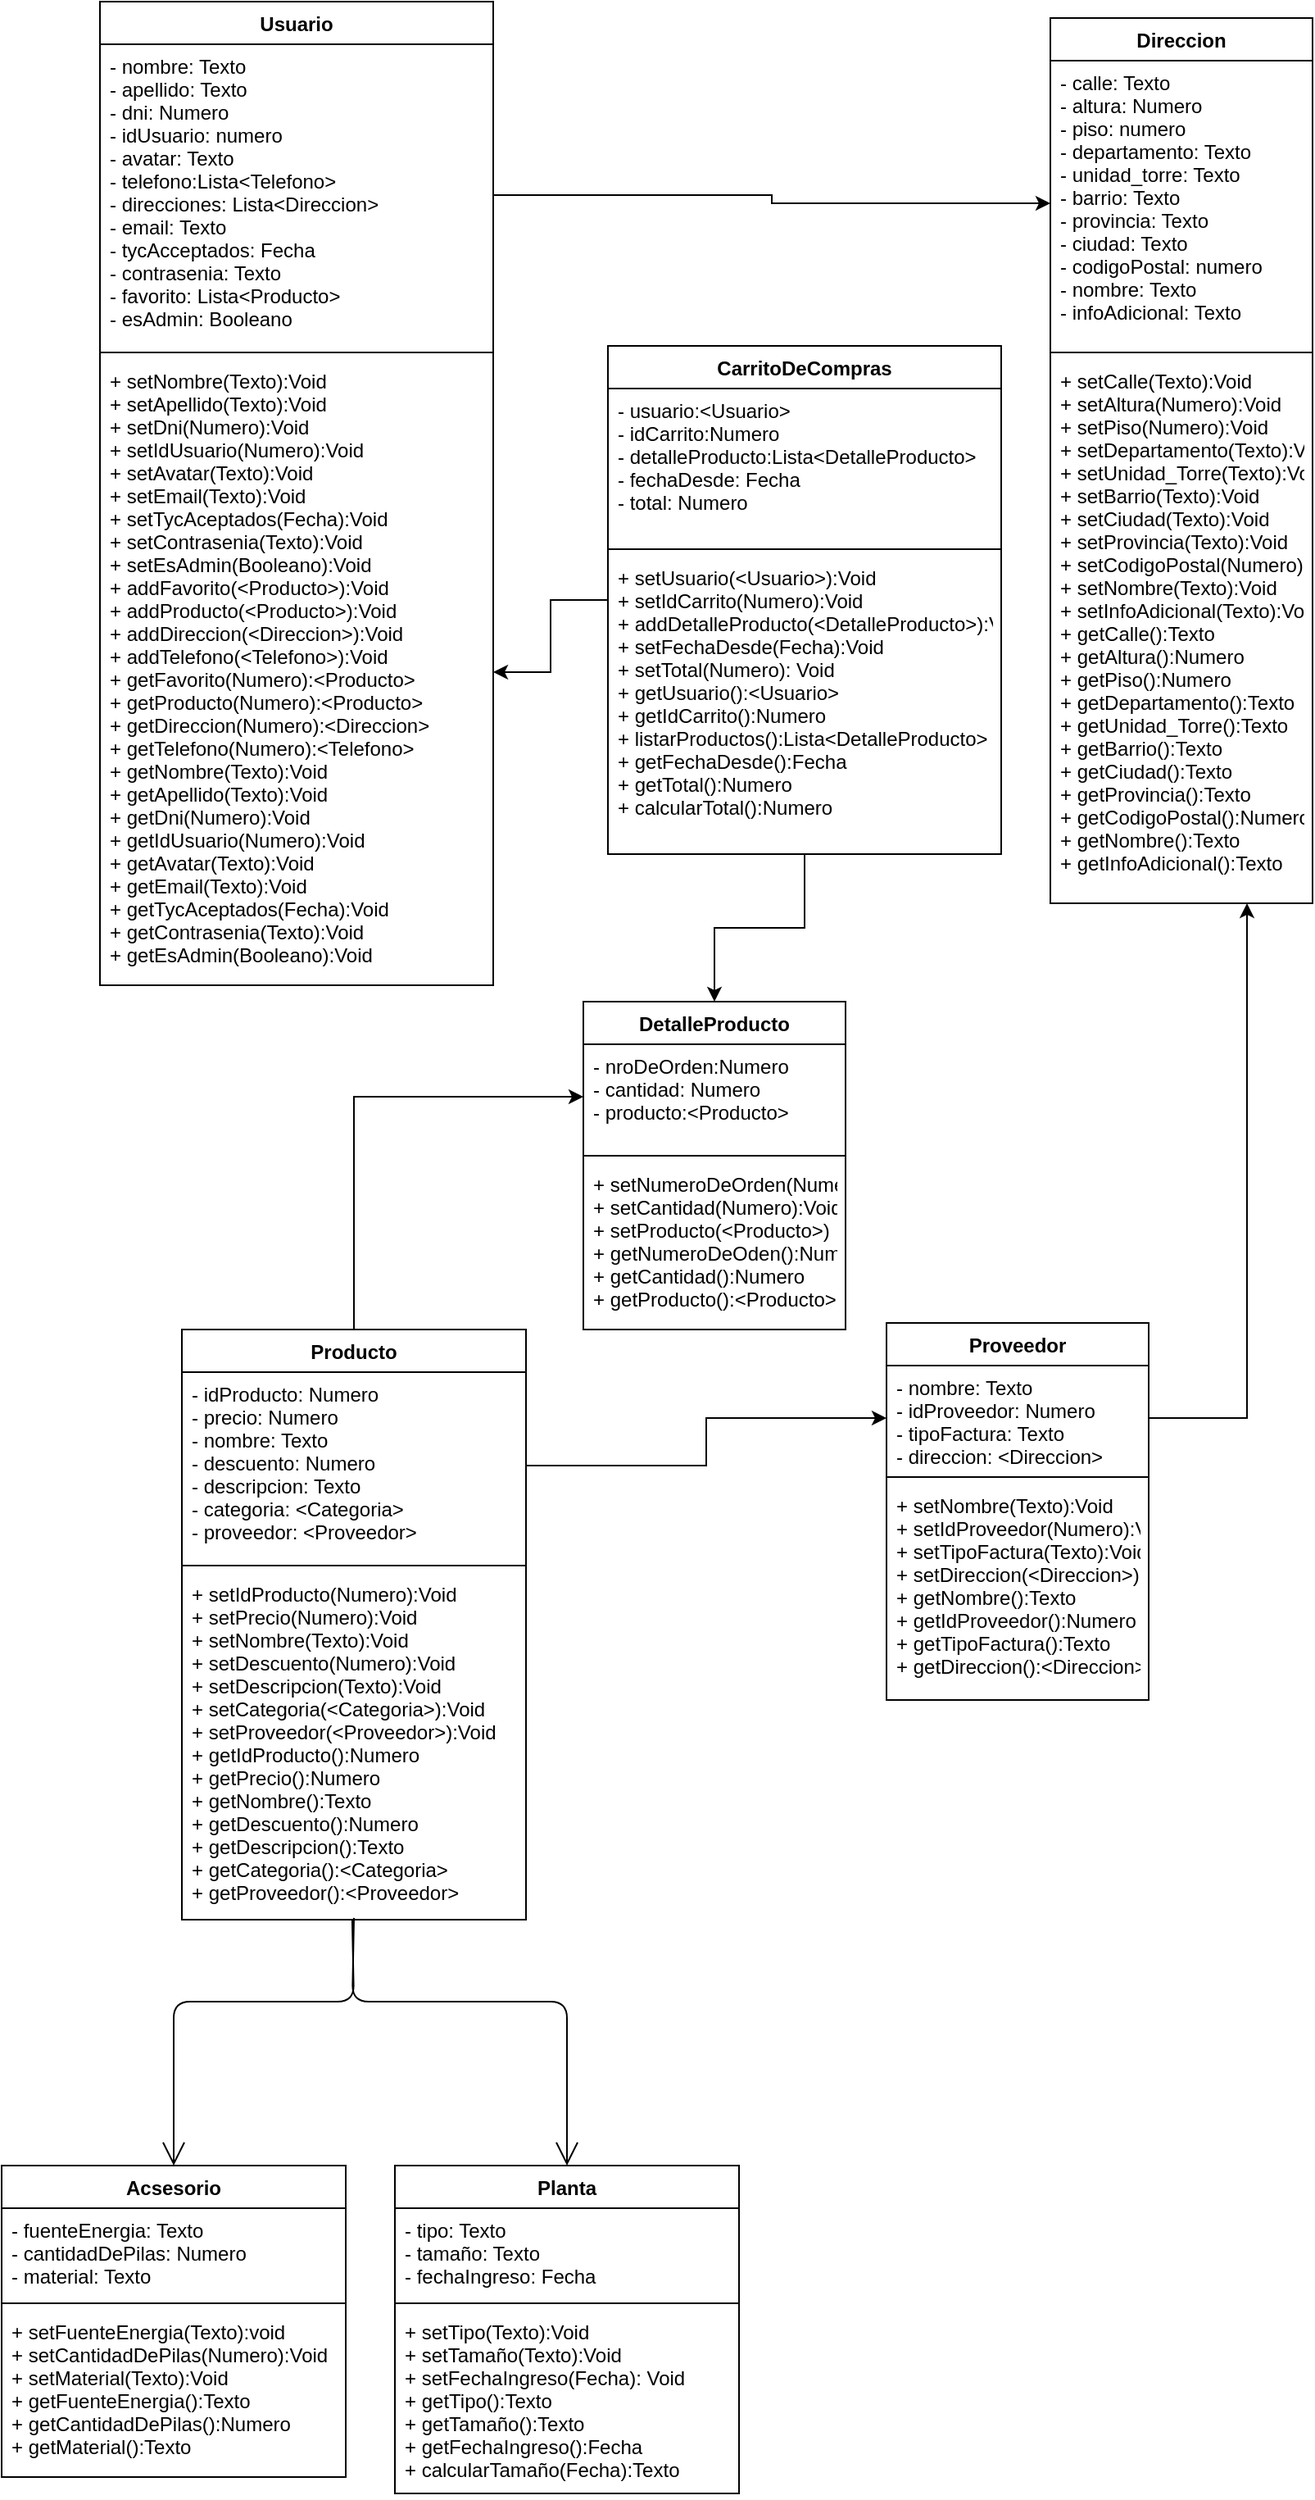 <mxfile version="12.1.0" type="device" pages="1"><diagram id="jcC5Ia07D9szdRkzn2AE" name="Page-1"><mxGraphModel dx="1005" dy="547" grid="1" gridSize="10" guides="1" tooltips="1" connect="1" arrows="1" fold="1" page="1" pageScale="1" pageWidth="827" pageHeight="1169" math="0" shadow="0"><root><mxCell id="0"/><mxCell id="1" parent="0"/><mxCell id="ZYW52_Q9GusGVNkZc46J-1" value="Usuario" style="swimlane;fontStyle=1;align=center;verticalAlign=top;childLayout=stackLayout;horizontal=1;startSize=26;horizontalStack=0;resizeParent=1;resizeParentMax=0;resizeLast=0;collapsible=1;marginBottom=0;" vertex="1" parent="1"><mxGeometry x="290" y="110" width="240" height="600" as="geometry"/></mxCell><mxCell id="ZYW52_Q9GusGVNkZc46J-2" value="- nombre: Texto&#xA;- apellido: Texto&#xA;- dni: Numero&#xA;- idUsuario: numero&#xA;- avatar: Texto&#xA;- telefono:Lista&lt;Telefono&gt;&#xA;- direcciones: Lista&lt;Direccion&gt;&#xA;- email: Texto&#xA;- tycAcceptados: Fecha&#xA;- contrasenia: Texto&#xA;- favorito: Lista&lt;Producto&gt;&#xA;- esAdmin: Booleano&#xA;&#xA;&#xA;&#xA;&#xA;" style="text;strokeColor=none;fillColor=none;align=left;verticalAlign=top;spacingLeft=4;spacingRight=4;overflow=hidden;rotatable=0;points=[[0,0.5],[1,0.5]];portConstraint=eastwest;" vertex="1" parent="ZYW52_Q9GusGVNkZc46J-1"><mxGeometry y="26" width="240" height="184" as="geometry"/></mxCell><mxCell id="ZYW52_Q9GusGVNkZc46J-3" value="" style="line;strokeWidth=1;fillColor=none;align=left;verticalAlign=middle;spacingTop=-1;spacingLeft=3;spacingRight=3;rotatable=0;labelPosition=right;points=[];portConstraint=eastwest;" vertex="1" parent="ZYW52_Q9GusGVNkZc46J-1"><mxGeometry y="210" width="240" height="8" as="geometry"/></mxCell><mxCell id="ZYW52_Q9GusGVNkZc46J-4" value="+ setNombre(Texto):Void&#xA;+ setApellido(Texto):Void&#xA;+ setDni(Numero):Void&#xA;+ setIdUsuario(Numero):Void&#xA;+ setAvatar(Texto):Void&#xA;+ setEmail(Texto):Void&#xA;+ setTycAceptados(Fecha):Void&#xA;+ setContrasenia(Texto):Void&#xA;+ setEsAdmin(Booleano):Void&#xA;+ addFavorito(&lt;Producto&gt;):Void&#xA;+ addProducto(&lt;Producto&gt;):Void&#xA;+ addDireccion(&lt;Direccion&gt;):Void&#xA;+ addTelefono(&lt;Telefono&gt;):Void&#xA;+ getFavorito(Numero):&lt;Producto&gt;&#xA;+ getProducto(Numero):&lt;Producto&gt;&#xA;+ getDireccion(Numero):&lt;Direccion&gt;&#xA;+ getTelefono(Numero):&lt;Telefono&gt;&#xA;+ getNombre(Texto):Void&#xA;+ getApellido(Texto):Void&#xA;+ getDni(Numero):Void&#xA;+ getIdUsuario(Numero):Void&#xA;+ getAvatar(Texto):Void&#xA;+ getEmail(Texto):Void&#xA;+ getTycAceptados(Fecha):Void&#xA;+ getContrasenia(Texto):Void&#xA;+ getEsAdmin(Booleano):Void" style="text;strokeColor=none;fillColor=none;align=left;verticalAlign=top;spacingLeft=4;spacingRight=4;overflow=hidden;rotatable=0;points=[[0,0.5],[1,0.5]];portConstraint=eastwest;" vertex="1" parent="ZYW52_Q9GusGVNkZc46J-1"><mxGeometry y="218" width="240" height="382" as="geometry"/></mxCell><mxCell id="ZYW52_Q9GusGVNkZc46J-5" value="Direccion" style="swimlane;fontStyle=1;align=center;verticalAlign=top;childLayout=stackLayout;horizontal=1;startSize=26;horizontalStack=0;resizeParent=1;resizeParentMax=0;resizeLast=0;collapsible=1;marginBottom=0;" vertex="1" parent="1"><mxGeometry x="870" y="120" width="160" height="540" as="geometry"/></mxCell><mxCell id="ZYW52_Q9GusGVNkZc46J-6" value="- calle: Texto&#xA;- altura: Numero&#xA;- piso: numero&#xA;- departamento: Texto&#xA;- unidad_torre: Texto&#xA;- barrio: Texto&#xA;- provincia: Texto&#xA;- ciudad: Texto&#xA;- codigoPostal: numero&#xA;- nombre: Texto&#xA;- infoAdicional: Texto" style="text;strokeColor=none;fillColor=none;align=left;verticalAlign=top;spacingLeft=4;spacingRight=4;overflow=hidden;rotatable=0;points=[[0,0.5],[1,0.5]];portConstraint=eastwest;" vertex="1" parent="ZYW52_Q9GusGVNkZc46J-5"><mxGeometry y="26" width="160" height="174" as="geometry"/></mxCell><mxCell id="ZYW52_Q9GusGVNkZc46J-7" value="" style="line;strokeWidth=1;fillColor=none;align=left;verticalAlign=middle;spacingTop=-1;spacingLeft=3;spacingRight=3;rotatable=0;labelPosition=right;points=[];portConstraint=eastwest;" vertex="1" parent="ZYW52_Q9GusGVNkZc46J-5"><mxGeometry y="200" width="160" height="8" as="geometry"/></mxCell><mxCell id="ZYW52_Q9GusGVNkZc46J-8" value="+ setCalle(Texto):Void&#xA;+ setAltura(Numero):Void&#xA;+ setPiso(Numero):Void&#xA;+ setDepartamento(Texto):Void&#xA;+ setUnidad_Torre(Texto):Void&#xA;+ setBarrio(Texto):Void&#xA;+ setCiudad(Texto):Void&#xA;+ setProvincia(Texto):Void&#xA;+ setCodigoPostal(Numero):Void&#xA;+ setNombre(Texto):Void&#xA;+ setInfoAdicional(Texto):Void&#xA;+ getCalle():Texto&#xA;+ getAltura():Numero&#xA;+ getPiso():Numero&#xA;+ getDepartamento():Texto&#xA;+ getUnidad_Torre():Texto&#xA;+ getBarrio():Texto&#xA;+ getCiudad():Texto&#xA;+ getProvincia():Texto&#xA;+ getCodigoPostal():Numero&#xA;+ getNombre():Texto&#xA;+ getInfoAdicional():Texto" style="text;strokeColor=none;fillColor=none;align=left;verticalAlign=top;spacingLeft=4;spacingRight=4;overflow=hidden;rotatable=0;points=[[0,0.5],[1,0.5]];portConstraint=eastwest;" vertex="1" parent="ZYW52_Q9GusGVNkZc46J-5"><mxGeometry y="208" width="160" height="332" as="geometry"/></mxCell><mxCell id="ZYW52_Q9GusGVNkZc46J-43" style="edgeStyle=orthogonalEdgeStyle;rounded=0;orthogonalLoop=1;jettySize=auto;html=1;" edge="1" parent="1" source="ZYW52_Q9GusGVNkZc46J-10" target="ZYW52_Q9GusGVNkZc46J-40"><mxGeometry relative="1" as="geometry"/></mxCell><mxCell id="ZYW52_Q9GusGVNkZc46J-10" value="Producto" style="swimlane;fontStyle=1;align=center;verticalAlign=top;childLayout=stackLayout;horizontal=1;startSize=26;horizontalStack=0;resizeParent=1;resizeParentMax=0;resizeLast=0;collapsible=1;marginBottom=0;" vertex="1" parent="1"><mxGeometry x="340" y="920" width="210" height="360" as="geometry"/></mxCell><mxCell id="ZYW52_Q9GusGVNkZc46J-11" value="- idProducto: Numero&#xA;- precio: Numero&#xA;- nombre: Texto&#xA;- descuento: Numero&#xA;- descripcion: Texto&#xA;- categoria: &lt;Categoria&gt;&#xA;- proveedor: &lt;Proveedor&gt;" style="text;strokeColor=none;fillColor=none;align=left;verticalAlign=top;spacingLeft=4;spacingRight=4;overflow=hidden;rotatable=0;points=[[0,0.5],[1,0.5]];portConstraint=eastwest;" vertex="1" parent="ZYW52_Q9GusGVNkZc46J-10"><mxGeometry y="26" width="210" height="114" as="geometry"/></mxCell><mxCell id="ZYW52_Q9GusGVNkZc46J-12" value="" style="line;strokeWidth=1;fillColor=none;align=left;verticalAlign=middle;spacingTop=-1;spacingLeft=3;spacingRight=3;rotatable=0;labelPosition=right;points=[];portConstraint=eastwest;" vertex="1" parent="ZYW52_Q9GusGVNkZc46J-10"><mxGeometry y="140" width="210" height="8" as="geometry"/></mxCell><mxCell id="ZYW52_Q9GusGVNkZc46J-13" value="+ setIdProducto(Numero):Void&#xA;+ setPrecio(Numero):Void&#xA;+ setNombre(Texto):Void&#xA;+ setDescuento(Numero):Void&#xA;+ setDescripcion(Texto):Void&#xA;+ setCategoria(&lt;Categoria&gt;):Void&#xA;+ setProveedor(&lt;Proveedor&gt;):Void&#xA;+ getIdProducto():Numero&#xA;+ getPrecio():Numero&#xA;+ getNombre():Texto&#xA;+ getDescuento():Numero&#xA;+ getDescripcion():Texto&#xA;+ getCategoria():&lt;Categoria&gt;&#xA;+ getProveedor():&lt;Proveedor&gt;" style="text;strokeColor=none;fillColor=none;align=left;verticalAlign=top;spacingLeft=4;spacingRight=4;overflow=hidden;rotatable=0;points=[[0,0.5],[1,0.5]];portConstraint=eastwest;" vertex="1" parent="ZYW52_Q9GusGVNkZc46J-10"><mxGeometry y="148" width="210" height="212" as="geometry"/></mxCell><mxCell id="ZYW52_Q9GusGVNkZc46J-15" value="Planta" style="swimlane;fontStyle=1;align=center;verticalAlign=top;childLayout=stackLayout;horizontal=1;startSize=26;horizontalStack=0;resizeParent=1;resizeParentMax=0;resizeLast=0;collapsible=1;marginBottom=0;" vertex="1" parent="1"><mxGeometry x="470" y="1430" width="210" height="200" as="geometry"/></mxCell><mxCell id="ZYW52_Q9GusGVNkZc46J-16" value="- tipo: Texto&#xA;- tamaño: Texto&#xA;- fechaIngreso: Fecha" style="text;strokeColor=none;fillColor=none;align=left;verticalAlign=top;spacingLeft=4;spacingRight=4;overflow=hidden;rotatable=0;points=[[0,0.5],[1,0.5]];portConstraint=eastwest;" vertex="1" parent="ZYW52_Q9GusGVNkZc46J-15"><mxGeometry y="26" width="210" height="54" as="geometry"/></mxCell><mxCell id="ZYW52_Q9GusGVNkZc46J-17" value="" style="line;strokeWidth=1;fillColor=none;align=left;verticalAlign=middle;spacingTop=-1;spacingLeft=3;spacingRight=3;rotatable=0;labelPosition=right;points=[];portConstraint=eastwest;" vertex="1" parent="ZYW52_Q9GusGVNkZc46J-15"><mxGeometry y="80" width="210" height="8" as="geometry"/></mxCell><mxCell id="ZYW52_Q9GusGVNkZc46J-18" value="+ setTipo(Texto):Void&#xA;+ setTamaño(Texto):Void&#xA;+ setFechaIngreso(Fecha): Void&#xA;+ getTipo():Texto&#xA;+ getTamaño():Texto&#xA;+ getFechaIngreso():Fecha&#xA;+ calcularTamaño(Fecha):Texto" style="text;strokeColor=none;fillColor=none;align=left;verticalAlign=top;spacingLeft=4;spacingRight=4;overflow=hidden;rotatable=0;points=[[0,0.5],[1,0.5]];portConstraint=eastwest;" vertex="1" parent="ZYW52_Q9GusGVNkZc46J-15"><mxGeometry y="88" width="210" height="112" as="geometry"/></mxCell><mxCell id="ZYW52_Q9GusGVNkZc46J-19" value="Acsesorio" style="swimlane;fontStyle=1;align=center;verticalAlign=top;childLayout=stackLayout;horizontal=1;startSize=26;horizontalStack=0;resizeParent=1;resizeParentMax=0;resizeLast=0;collapsible=1;marginBottom=0;" vertex="1" parent="1"><mxGeometry x="230" y="1430" width="210" height="190" as="geometry"/></mxCell><mxCell id="ZYW52_Q9GusGVNkZc46J-20" value="- fuenteEnergia: Texto&#xA;- cantidadDePilas: Numero&#xA;- material: Texto" style="text;strokeColor=none;fillColor=none;align=left;verticalAlign=top;spacingLeft=4;spacingRight=4;overflow=hidden;rotatable=0;points=[[0,0.5],[1,0.5]];portConstraint=eastwest;" vertex="1" parent="ZYW52_Q9GusGVNkZc46J-19"><mxGeometry y="26" width="210" height="54" as="geometry"/></mxCell><mxCell id="ZYW52_Q9GusGVNkZc46J-21" value="" style="line;strokeWidth=1;fillColor=none;align=left;verticalAlign=middle;spacingTop=-1;spacingLeft=3;spacingRight=3;rotatable=0;labelPosition=right;points=[];portConstraint=eastwest;" vertex="1" parent="ZYW52_Q9GusGVNkZc46J-19"><mxGeometry y="80" width="210" height="8" as="geometry"/></mxCell><mxCell id="ZYW52_Q9GusGVNkZc46J-22" value="+ setFuenteEnergia(Texto):void&#xA;+ setCantidadDePilas(Numero):Void&#xA;+ setMaterial(Texto):Void&#xA;+ getFuenteEnergia():Texto&#xA;+ getCantidadDePilas():Numero&#xA;+ getMaterial():Texto" style="text;strokeColor=none;fillColor=none;align=left;verticalAlign=top;spacingLeft=4;spacingRight=4;overflow=hidden;rotatable=0;points=[[0,0.5],[1,0.5]];portConstraint=eastwest;" vertex="1" parent="ZYW52_Q9GusGVNkZc46J-19"><mxGeometry y="88" width="210" height="102" as="geometry"/></mxCell><mxCell id="ZYW52_Q9GusGVNkZc46J-23" style="edgeStyle=orthogonalEdgeStyle;rounded=0;orthogonalLoop=1;jettySize=auto;html=1;entryX=0;entryY=0.5;entryDx=0;entryDy=0;" edge="1" parent="1" source="ZYW52_Q9GusGVNkZc46J-2" target="ZYW52_Q9GusGVNkZc46J-6"><mxGeometry relative="1" as="geometry"/></mxCell><mxCell id="ZYW52_Q9GusGVNkZc46J-27" value="" style="endArrow=open;endFill=1;endSize=12;html=1;entryX=0.5;entryY=0;entryDx=0;entryDy=0;exitX=0.495;exitY=1;exitDx=0;exitDy=0;exitPerimeter=0;" edge="1" parent="1" source="ZYW52_Q9GusGVNkZc46J-13" target="ZYW52_Q9GusGVNkZc46J-19"><mxGeometry width="160" relative="1" as="geometry"><mxPoint x="440" y="1280" as="sourcePoint"/><mxPoint x="390" y="1600" as="targetPoint"/><Array as="points"><mxPoint x="445" y="1330"/><mxPoint x="335" y="1330"/></Array></mxGeometry></mxCell><mxCell id="ZYW52_Q9GusGVNkZc46J-28" value="" style="endArrow=open;endFill=1;endSize=12;html=1;exitX=0.5;exitY=0.995;exitDx=0;exitDy=0;exitPerimeter=0;entryX=0.5;entryY=0;entryDx=0;entryDy=0;" edge="1" parent="1" source="ZYW52_Q9GusGVNkZc46J-13" target="ZYW52_Q9GusGVNkZc46J-15"><mxGeometry width="160" relative="1" as="geometry"><mxPoint x="423.95" y="1407.06" as="sourcePoint"/><mxPoint x="380" y="1640" as="targetPoint"/><Array as="points"><mxPoint x="444" y="1330"/><mxPoint x="575" y="1330"/></Array></mxGeometry></mxCell><mxCell id="ZYW52_Q9GusGVNkZc46J-29" value="Proveedor" style="swimlane;fontStyle=1;align=center;verticalAlign=top;childLayout=stackLayout;horizontal=1;startSize=26;horizontalStack=0;resizeParent=1;resizeParentMax=0;resizeLast=0;collapsible=1;marginBottom=0;" vertex="1" parent="1"><mxGeometry x="770" y="916" width="160" height="230" as="geometry"/></mxCell><mxCell id="ZYW52_Q9GusGVNkZc46J-30" value="- nombre: Texto&#xA;- idProveedor: Numero&#xA;- tipoFactura: Texto&#xA;- direccion: &lt;Direccion&gt;" style="text;strokeColor=none;fillColor=none;align=left;verticalAlign=top;spacingLeft=4;spacingRight=4;overflow=hidden;rotatable=0;points=[[0,0.5],[1,0.5]];portConstraint=eastwest;" vertex="1" parent="ZYW52_Q9GusGVNkZc46J-29"><mxGeometry y="26" width="160" height="64" as="geometry"/></mxCell><mxCell id="ZYW52_Q9GusGVNkZc46J-31" value="" style="line;strokeWidth=1;fillColor=none;align=left;verticalAlign=middle;spacingTop=-1;spacingLeft=3;spacingRight=3;rotatable=0;labelPosition=right;points=[];portConstraint=eastwest;" vertex="1" parent="ZYW52_Q9GusGVNkZc46J-29"><mxGeometry y="90" width="160" height="8" as="geometry"/></mxCell><mxCell id="ZYW52_Q9GusGVNkZc46J-32" value="+ setNombre(Texto):Void&#xA;+ setIdProveedor(Numero):Void&#xA;+ setTipoFactura(Texto):Void&#xA;+ setDireccion(&lt;Direccion&gt;):Void&#xA;+ getNombre():Texto&#xA;+ getIdProveedor():Numero&#xA;+ getTipoFactura():Texto&#xA;+ getDireccion():&lt;Direccion&gt;" style="text;strokeColor=none;fillColor=none;align=left;verticalAlign=top;spacingLeft=4;spacingRight=4;overflow=hidden;rotatable=0;points=[[0,0.5],[1,0.5]];portConstraint=eastwest;" vertex="1" parent="ZYW52_Q9GusGVNkZc46J-29"><mxGeometry y="98" width="160" height="132" as="geometry"/></mxCell><mxCell id="ZYW52_Q9GusGVNkZc46J-33" style="edgeStyle=orthogonalEdgeStyle;rounded=0;orthogonalLoop=1;jettySize=auto;html=1;" edge="1" parent="1" source="ZYW52_Q9GusGVNkZc46J-11" target="ZYW52_Q9GusGVNkZc46J-30"><mxGeometry relative="1" as="geometry"/></mxCell><mxCell id="ZYW52_Q9GusGVNkZc46J-34" style="edgeStyle=orthogonalEdgeStyle;rounded=0;orthogonalLoop=1;jettySize=auto;html=1;entryX=0.75;entryY=1;entryDx=0;entryDy=0;entryPerimeter=0;" edge="1" parent="1" source="ZYW52_Q9GusGVNkZc46J-30" target="ZYW52_Q9GusGVNkZc46J-8"><mxGeometry relative="1" as="geometry"/></mxCell><mxCell id="ZYW52_Q9GusGVNkZc46J-47" style="edgeStyle=orthogonalEdgeStyle;rounded=0;orthogonalLoop=1;jettySize=auto;html=1;entryX=0.5;entryY=0;entryDx=0;entryDy=0;" edge="1" parent="1" source="ZYW52_Q9GusGVNkZc46J-35" target="ZYW52_Q9GusGVNkZc46J-39"><mxGeometry relative="1" as="geometry"/></mxCell><mxCell id="ZYW52_Q9GusGVNkZc46J-49" style="edgeStyle=orthogonalEdgeStyle;rounded=0;orthogonalLoop=1;jettySize=auto;html=1;" edge="1" parent="1" source="ZYW52_Q9GusGVNkZc46J-35" target="ZYW52_Q9GusGVNkZc46J-4"><mxGeometry relative="1" as="geometry"/></mxCell><mxCell id="ZYW52_Q9GusGVNkZc46J-35" value="CarritoDeCompras" style="swimlane;fontStyle=1;align=center;verticalAlign=top;childLayout=stackLayout;horizontal=1;startSize=26;horizontalStack=0;resizeParent=1;resizeParentMax=0;resizeLast=0;collapsible=1;marginBottom=0;" vertex="1" parent="1"><mxGeometry x="600" y="320" width="240" height="310" as="geometry"/></mxCell><mxCell id="ZYW52_Q9GusGVNkZc46J-36" value="- usuario:&lt;Usuario&gt;&#xA;- idCarrito:Numero&#xA;- detalleProducto:Lista&lt;DetalleProducto&gt;&#xA;- fechaDesde: Fecha&#xA;- total: Numero&#xA;&#xA;&#xA;" style="text;strokeColor=none;fillColor=none;align=left;verticalAlign=top;spacingLeft=4;spacingRight=4;overflow=hidden;rotatable=0;points=[[0,0.5],[1,0.5]];portConstraint=eastwest;" vertex="1" parent="ZYW52_Q9GusGVNkZc46J-35"><mxGeometry y="26" width="240" height="94" as="geometry"/></mxCell><mxCell id="ZYW52_Q9GusGVNkZc46J-37" value="" style="line;strokeWidth=1;fillColor=none;align=left;verticalAlign=middle;spacingTop=-1;spacingLeft=3;spacingRight=3;rotatable=0;labelPosition=right;points=[];portConstraint=eastwest;" vertex="1" parent="ZYW52_Q9GusGVNkZc46J-35"><mxGeometry y="120" width="240" height="8" as="geometry"/></mxCell><mxCell id="ZYW52_Q9GusGVNkZc46J-38" value="+ setUsuario(&lt;Usuario&gt;):Void&#xA;+ setIdCarrito(Numero):Void&#xA;+ addDetalleProducto(&lt;DetalleProducto&gt;):Void&#xA;+ setFechaDesde(Fecha):Void&#xA;+ setTotal(Numero): Void&#xA;+ getUsuario():&lt;Usuario&gt;&#xA;+ getIdCarrito():Numero&#xA;+ listarProductos():Lista&lt;DetalleProducto&gt;&#xA;+ getFechaDesde():Fecha&#xA;+ getTotal():Numero&#xA;+ calcularTotal():Numero&#xA;&#xA;" style="text;strokeColor=none;fillColor=none;align=left;verticalAlign=top;spacingLeft=4;spacingRight=4;overflow=hidden;rotatable=0;points=[[0,0.5],[1,0.5]];portConstraint=eastwest;" vertex="1" parent="ZYW52_Q9GusGVNkZc46J-35"><mxGeometry y="128" width="240" height="182" as="geometry"/></mxCell><mxCell id="ZYW52_Q9GusGVNkZc46J-39" value="DetalleProducto" style="swimlane;fontStyle=1;align=center;verticalAlign=top;childLayout=stackLayout;horizontal=1;startSize=26;horizontalStack=0;resizeParent=1;resizeParentMax=0;resizeLast=0;collapsible=1;marginBottom=0;" vertex="1" parent="1"><mxGeometry x="585" y="720" width="160" height="200" as="geometry"/></mxCell><mxCell id="ZYW52_Q9GusGVNkZc46J-40" value="- nroDeOrden:Numero&#xA;- cantidad: Numero&#xA;- producto:&lt;Producto&gt;&#xA;&#xA;" style="text;strokeColor=none;fillColor=none;align=left;verticalAlign=top;spacingLeft=4;spacingRight=4;overflow=hidden;rotatable=0;points=[[0,0.5],[1,0.5]];portConstraint=eastwest;" vertex="1" parent="ZYW52_Q9GusGVNkZc46J-39"><mxGeometry y="26" width="160" height="64" as="geometry"/></mxCell><mxCell id="ZYW52_Q9GusGVNkZc46J-41" value="" style="line;strokeWidth=1;fillColor=none;align=left;verticalAlign=middle;spacingTop=-1;spacingLeft=3;spacingRight=3;rotatable=0;labelPosition=right;points=[];portConstraint=eastwest;" vertex="1" parent="ZYW52_Q9GusGVNkZc46J-39"><mxGeometry y="90" width="160" height="8" as="geometry"/></mxCell><mxCell id="ZYW52_Q9GusGVNkZc46J-42" value="+ setNumeroDeOrden(Numero):Void&#xA;+ setCantidad(Numero):Void&#xA;+ setProducto(&lt;Producto&gt;)&#xA;+ getNumeroDeOden():Numero&#xA;+ getCantidad():Numero&#xA;+ getProducto():&lt;Producto&gt;&#xA;" style="text;strokeColor=none;fillColor=none;align=left;verticalAlign=top;spacingLeft=4;spacingRight=4;overflow=hidden;rotatable=0;points=[[0,0.5],[1,0.5]];portConstraint=eastwest;" vertex="1" parent="ZYW52_Q9GusGVNkZc46J-39"><mxGeometry y="98" width="160" height="102" as="geometry"/></mxCell></root></mxGraphModel></diagram></mxfile>